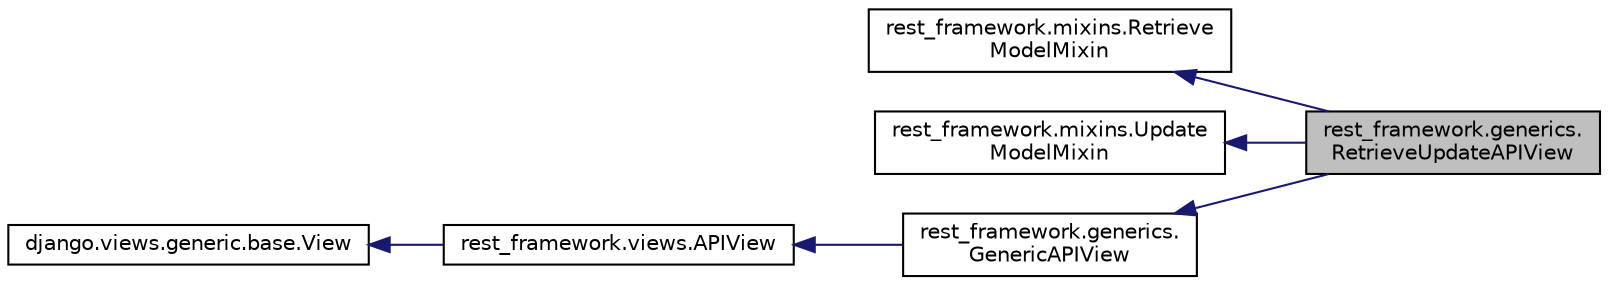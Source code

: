 digraph "rest_framework.generics.RetrieveUpdateAPIView"
{
 // LATEX_PDF_SIZE
  edge [fontname="Helvetica",fontsize="10",labelfontname="Helvetica",labelfontsize="10"];
  node [fontname="Helvetica",fontsize="10",shape=record];
  rankdir="LR";
  Node1 [label="rest_framework.generics.\lRetrieveUpdateAPIView",height=0.2,width=0.4,color="black", fillcolor="grey75", style="filled", fontcolor="black",tooltip=" "];
  Node2 -> Node1 [dir="back",color="midnightblue",fontsize="10",style="solid"];
  Node2 [label="rest_framework.mixins.Retrieve\lModelMixin",height=0.2,width=0.4,color="black", fillcolor="white", style="filled",URL="$classrest__framework_1_1mixins_1_1_retrieve_model_mixin.html",tooltip=" "];
  Node3 -> Node1 [dir="back",color="midnightblue",fontsize="10",style="solid"];
  Node3 [label="rest_framework.mixins.Update\lModelMixin",height=0.2,width=0.4,color="black", fillcolor="white", style="filled",URL="$classrest__framework_1_1mixins_1_1_update_model_mixin.html",tooltip=" "];
  Node4 -> Node1 [dir="back",color="midnightblue",fontsize="10",style="solid"];
  Node4 [label="rest_framework.generics.\lGenericAPIView",height=0.2,width=0.4,color="black", fillcolor="white", style="filled",URL="$classrest__framework_1_1generics_1_1_generic_a_p_i_view.html",tooltip=" "];
  Node5 -> Node4 [dir="back",color="midnightblue",fontsize="10",style="solid"];
  Node5 [label="rest_framework.views.APIView",height=0.2,width=0.4,color="black", fillcolor="white", style="filled",URL="$classrest__framework_1_1views_1_1_a_p_i_view.html",tooltip=" "];
  Node6 -> Node5 [dir="back",color="midnightblue",fontsize="10",style="solid"];
  Node6 [label="django.views.generic.base.View",height=0.2,width=0.4,color="black", fillcolor="white", style="filled",URL="$classdjango_1_1views_1_1generic_1_1base_1_1_view.html",tooltip=" "];
}
